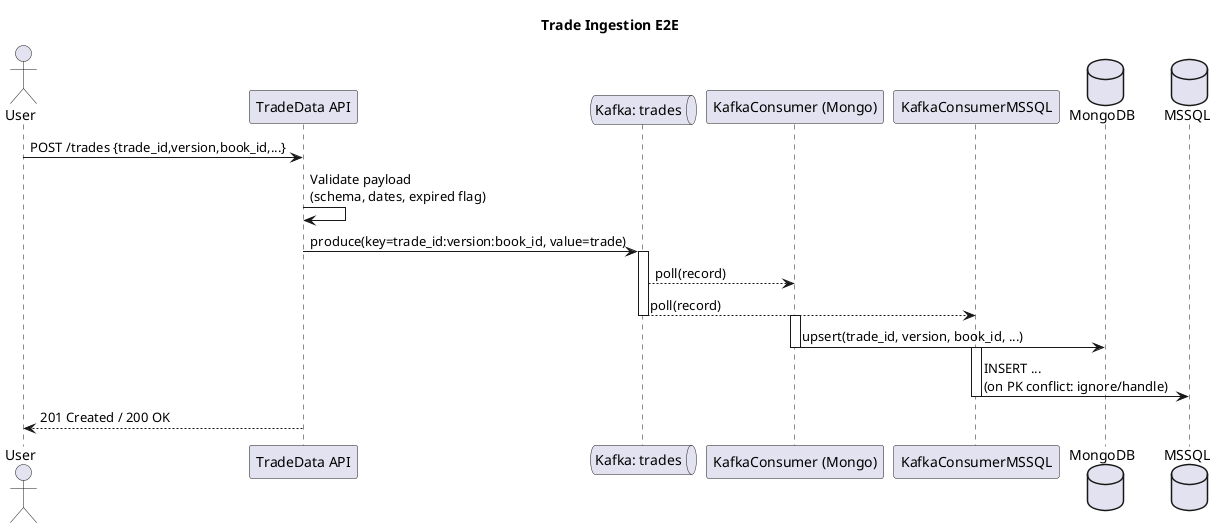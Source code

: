 @startuml
title Trade Ingestion E2E

actor User
participant "TradeData API" as API
queue "Kafka: trades" as Kafka
participant "KafkaConsumer (Mongo)" as KC_Mongo
participant "KafkaConsumerMSSQL" as KC_SQL
database "MongoDB" as Mongo
database "MSSQL" as MSSQL

User -> API: POST /trades {trade_id,version,book_id,...}
API -> API: Validate payload\n(schema, dates, expired flag)
API -> Kafka: produce(key=trade_id:version:book_id, value=trade)
activate Kafka
Kafka --> KC_Mongo: poll(record)
Kafka --> KC_SQL: poll(record)
deactivate Kafka

activate KC_Mongo
KC_Mongo -> Mongo: upsert(trade_id, version, book_id, ...)
deactivate KC_Mongo

activate KC_SQL
KC_SQL -> MSSQL: INSERT ...\n(on PK conflict: ignore/handle)
deactivate KC_SQL

API --> User: 201 Created / 200 OK
@enduml
